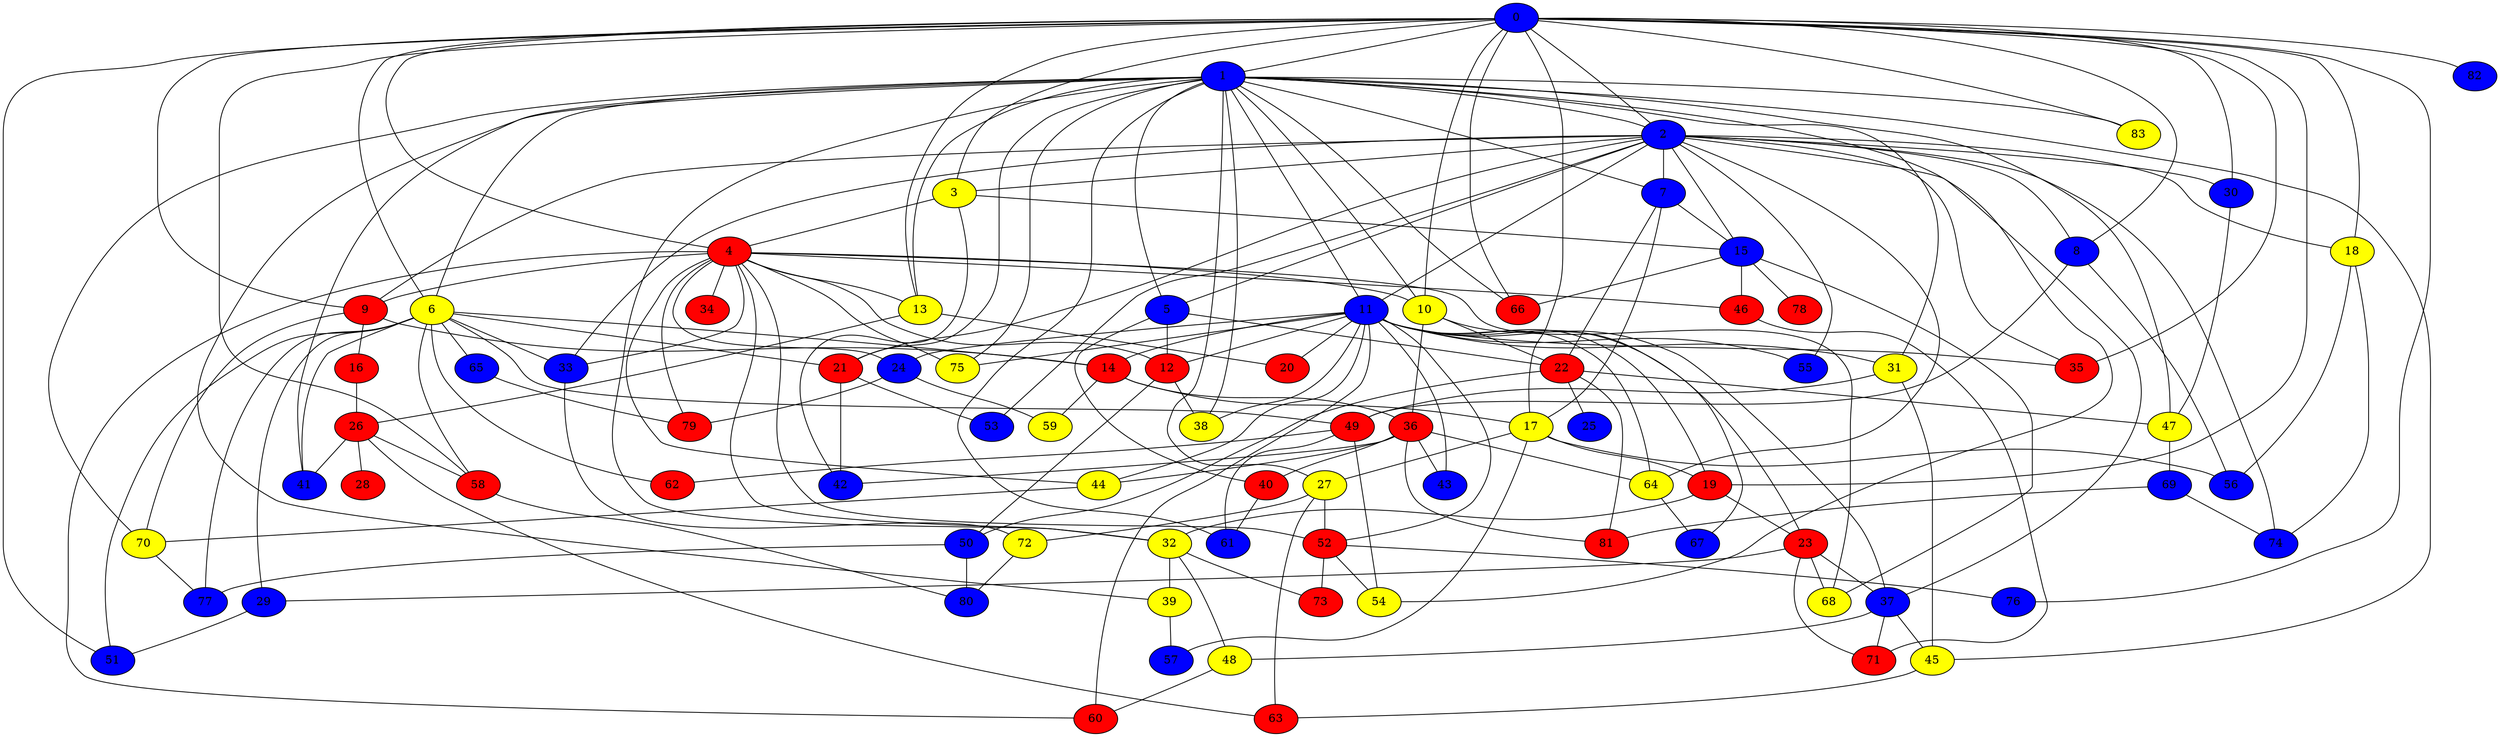 graph {
0 [style = filled fillcolor = blue];
1 [style = filled fillcolor = blue];
2 [style = filled fillcolor = blue];
3 [style = filled fillcolor = yellow];
4 [style = filled fillcolor = red];
5 [style = filled fillcolor = blue];
6 [style = filled fillcolor = yellow];
7 [style = filled fillcolor = blue];
8 [style = filled fillcolor = blue];
9 [style = filled fillcolor = red];
10 [style = filled fillcolor = yellow];
11 [style = filled fillcolor = blue];
12 [style = filled fillcolor = red];
13 [style = filled fillcolor = yellow];
14 [style = filled fillcolor = red];
15 [style = filled fillcolor = blue];
16 [style = filled fillcolor = red];
17 [style = filled fillcolor = yellow];
18 [style = filled fillcolor = yellow];
19 [style = filled fillcolor = red];
20 [style = filled fillcolor = red];
21 [style = filled fillcolor = red];
22 [style = filled fillcolor = red];
23 [style = filled fillcolor = red];
24 [style = filled fillcolor = blue];
25 [style = filled fillcolor = blue];
26 [style = filled fillcolor = red];
27 [style = filled fillcolor = yellow];
28 [style = filled fillcolor = red];
29 [style = filled fillcolor = blue];
30 [style = filled fillcolor = blue];
31 [style = filled fillcolor = yellow];
32 [style = filled fillcolor = yellow];
33 [style = filled fillcolor = blue];
34 [style = filled fillcolor = red];
35 [style = filled fillcolor = red];
36 [style = filled fillcolor = red];
37 [style = filled fillcolor = blue];
38 [style = filled fillcolor = yellow];
39 [style = filled fillcolor = yellow];
40 [style = filled fillcolor = red];
41 [style = filled fillcolor = blue];
42 [style = filled fillcolor = blue];
43 [style = filled fillcolor = blue];
44 [style = filled fillcolor = yellow];
45 [style = filled fillcolor = yellow];
46 [style = filled fillcolor = red];
47 [style = filled fillcolor = yellow];
48 [style = filled fillcolor = yellow];
49 [style = filled fillcolor = red];
50 [style = filled fillcolor = blue];
51 [style = filled fillcolor = blue];
52 [style = filled fillcolor = red];
53 [style = filled fillcolor = blue];
54 [style = filled fillcolor = yellow];
55 [style = filled fillcolor = blue];
56 [style = filled fillcolor = blue];
57 [style = filled fillcolor = blue];
58 [style = filled fillcolor = red];
59 [style = filled fillcolor = yellow];
60 [style = filled fillcolor = red];
61 [style = filled fillcolor = blue];
62 [style = filled fillcolor = red];
63 [style = filled fillcolor = red];
64 [style = filled fillcolor = yellow];
65 [style = filled fillcolor = blue];
66 [style = filled fillcolor = red];
67 [style = filled fillcolor = blue];
68 [style = filled fillcolor = yellow];
69 [style = filled fillcolor = blue];
70 [style = filled fillcolor = yellow];
71 [style = filled fillcolor = red];
72 [style = filled fillcolor = yellow];
73 [style = filled fillcolor = red];
74 [style = filled fillcolor = blue];
75 [style = filled fillcolor = yellow];
76 [style = filled fillcolor = blue];
77 [style = filled fillcolor = blue];
78 [style = filled fillcolor = red];
79 [style = filled fillcolor = red];
80 [style = filled fillcolor = blue];
81 [style = filled fillcolor = red];
82 [style = filled fillcolor = blue];
83 [style = filled fillcolor = yellow];
0 -- 4;
0 -- 3;
0 -- 2;
0 -- 1;
0 -- 6;
0 -- 8;
0 -- 9;
0 -- 10;
0 -- 13;
0 -- 17;
0 -- 18;
0 -- 19;
0 -- 30;
0 -- 35;
0 -- 51;
0 -- 58;
0 -- 66;
0 -- 76;
0 -- 82;
0 -- 83;
1 -- 2;
1 -- 5;
1 -- 6;
1 -- 7;
1 -- 10;
1 -- 11;
1 -- 13;
1 -- 21;
1 -- 27;
1 -- 31;
1 -- 32;
1 -- 38;
1 -- 39;
1 -- 41;
1 -- 45;
1 -- 47;
1 -- 54;
1 -- 61;
1 -- 66;
1 -- 70;
1 -- 75;
1 -- 83;
2 -- 3;
2 -- 5;
2 -- 7;
2 -- 8;
2 -- 9;
2 -- 11;
2 -- 15;
2 -- 18;
2 -- 21;
2 -- 30;
2 -- 33;
2 -- 35;
2 -- 37;
2 -- 53;
2 -- 55;
2 -- 64;
2 -- 74;
3 -- 4;
3 -- 15;
3 -- 42;
4 -- 9;
4 -- 10;
4 -- 12;
4 -- 13;
4 -- 24;
4 -- 32;
4 -- 33;
4 -- 34;
4 -- 44;
4 -- 46;
4 -- 52;
4 -- 60;
4 -- 68;
4 -- 75;
4 -- 79;
5 -- 12;
5 -- 22;
5 -- 40;
6 -- 14;
6 -- 21;
6 -- 29;
6 -- 33;
6 -- 41;
6 -- 49;
6 -- 51;
6 -- 58;
6 -- 62;
6 -- 65;
6 -- 77;
7 -- 15;
7 -- 17;
7 -- 22;
8 -- 49;
8 -- 56;
9 -- 14;
9 -- 16;
9 -- 70;
10 -- 22;
10 -- 36;
10 -- 67;
11 -- 12;
11 -- 14;
11 -- 19;
11 -- 20;
11 -- 23;
11 -- 24;
11 -- 31;
11 -- 35;
11 -- 37;
11 -- 38;
11 -- 43;
11 -- 44;
11 -- 52;
11 -- 55;
11 -- 60;
11 -- 64;
11 -- 75;
12 -- 38;
12 -- 50;
13 -- 20;
13 -- 26;
14 -- 17;
14 -- 36;
14 -- 59;
15 -- 46;
15 -- 66;
15 -- 68;
15 -- 78;
16 -- 26;
17 -- 19;
17 -- 27;
17 -- 56;
17 -- 57;
18 -- 56;
18 -- 74;
19 -- 23;
19 -- 32;
21 -- 42;
21 -- 53;
22 -- 25;
22 -- 47;
22 -- 50;
22 -- 81;
23 -- 29;
23 -- 37;
23 -- 68;
23 -- 71;
24 -- 59;
24 -- 79;
26 -- 28;
26 -- 41;
26 -- 58;
26 -- 63;
27 -- 52;
27 -- 63;
27 -- 72;
29 -- 51;
30 -- 47;
31 -- 45;
31 -- 49;
32 -- 39;
32 -- 48;
32 -- 73;
33 -- 72;
36 -- 40;
36 -- 42;
36 -- 43;
36 -- 44;
36 -- 64;
36 -- 81;
37 -- 45;
37 -- 48;
37 -- 71;
39 -- 57;
40 -- 61;
44 -- 70;
45 -- 63;
46 -- 71;
47 -- 69;
48 -- 60;
49 -- 54;
49 -- 61;
49 -- 62;
50 -- 77;
50 -- 80;
52 -- 54;
52 -- 73;
52 -- 76;
58 -- 80;
64 -- 67;
65 -- 79;
69 -- 74;
69 -- 81;
70 -- 77;
72 -- 80;
}
